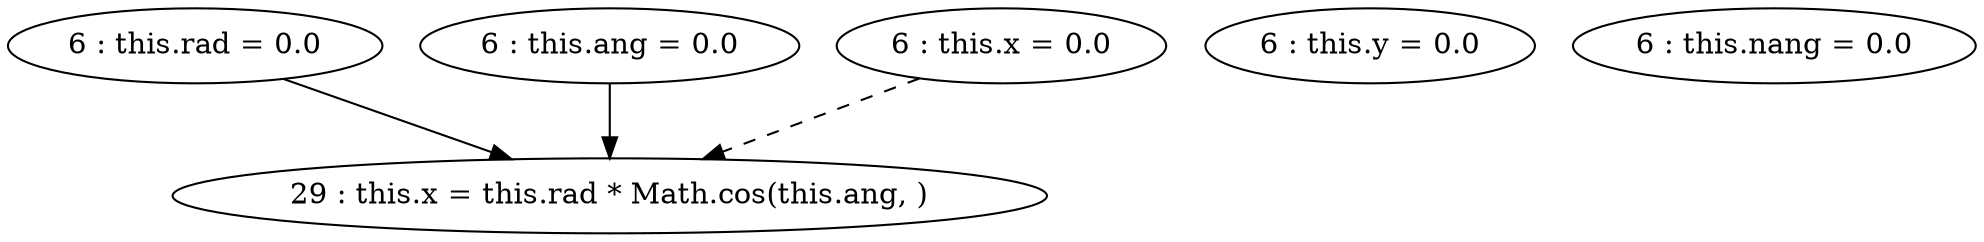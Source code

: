 digraph G {
"6 : this.rad = 0.0"
"6 : this.rad = 0.0" -> "29 : this.x = this.rad * Math.cos(this.ang, )"
"6 : this.ang = 0.0"
"6 : this.ang = 0.0" -> "29 : this.x = this.rad * Math.cos(this.ang, )"
"6 : this.x = 0.0"
"6 : this.x = 0.0" -> "29 : this.x = this.rad * Math.cos(this.ang, )" [style=dashed]
"6 : this.y = 0.0"
"6 : this.nang = 0.0"
"29 : this.x = this.rad * Math.cos(this.ang, )"
}
